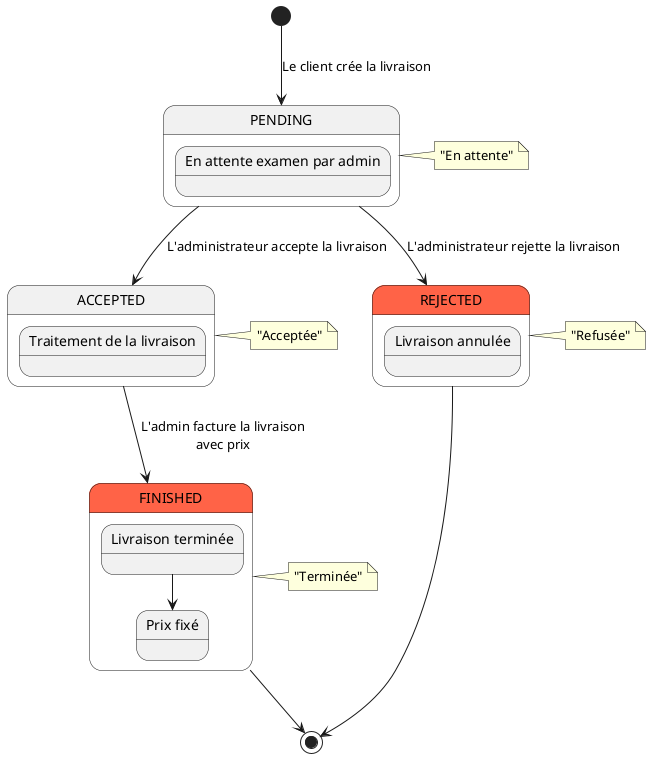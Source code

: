 @startuml
skinparam state {
  BackgroundColor<<Initial>> #87CEFA
  BackgroundColor<<Terminal>> #FF6347
}

[*] --> PENDING : Le client crée la livraison
note right of PENDING : "En attente"

PENDING --> ACCEPTED : L'administrateur accepte la livraison
note right of ACCEPTED : "Acceptée"

PENDING --> REJECTED : L'administrateur rejette la livraison
note right of REJECTED : "Refusée"

ACCEPTED --> FINISHED : L'admin facture la livraison\navec prix
note right of FINISHED : "Terminée"

REJECTED --> [*]
FINISHED --> [*]

state PENDING {
  state "En attente examen par admin" as waiting
}

state ACCEPTED {
  state "Traitement de la livraison" as processing
}

state REJECTED <<Terminal>> {
  state "Livraison annulée" as cancelled
}

state FINISHED <<Terminal>> {
  state "Livraison terminée" as completed
  state "Prix fixé" as priced
  completed --> priced
}
@enduml